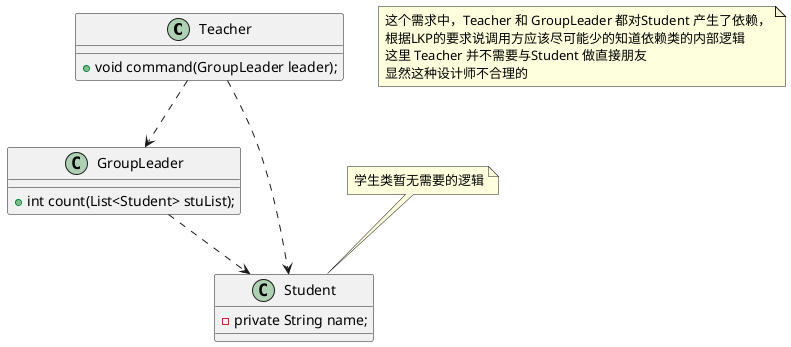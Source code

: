 单一用户职责的错误使用

@startuml

class Teacher {

+ void command(GroupLeader leader);
}



class GroupLeader {
+ int count(List<Student> stuList);
}


class Student {
  - private String name;
}



note top
学生类暂无需要的逻辑
end note


Teacher ..> GroupLeader

GroupLeader ..>Student
Teacher ..>Student



note as 汇总
  这个需求中，Teacher 和 GroupLeader 都对Student 产生了依赖，
  根据LKP的要求说调用方应该尽可能少的知道依赖类的内部逻辑
  这里 Teacher 并不需要与Student 做直接朋友
  显然这种设计师不合理的
end note


@enduml


